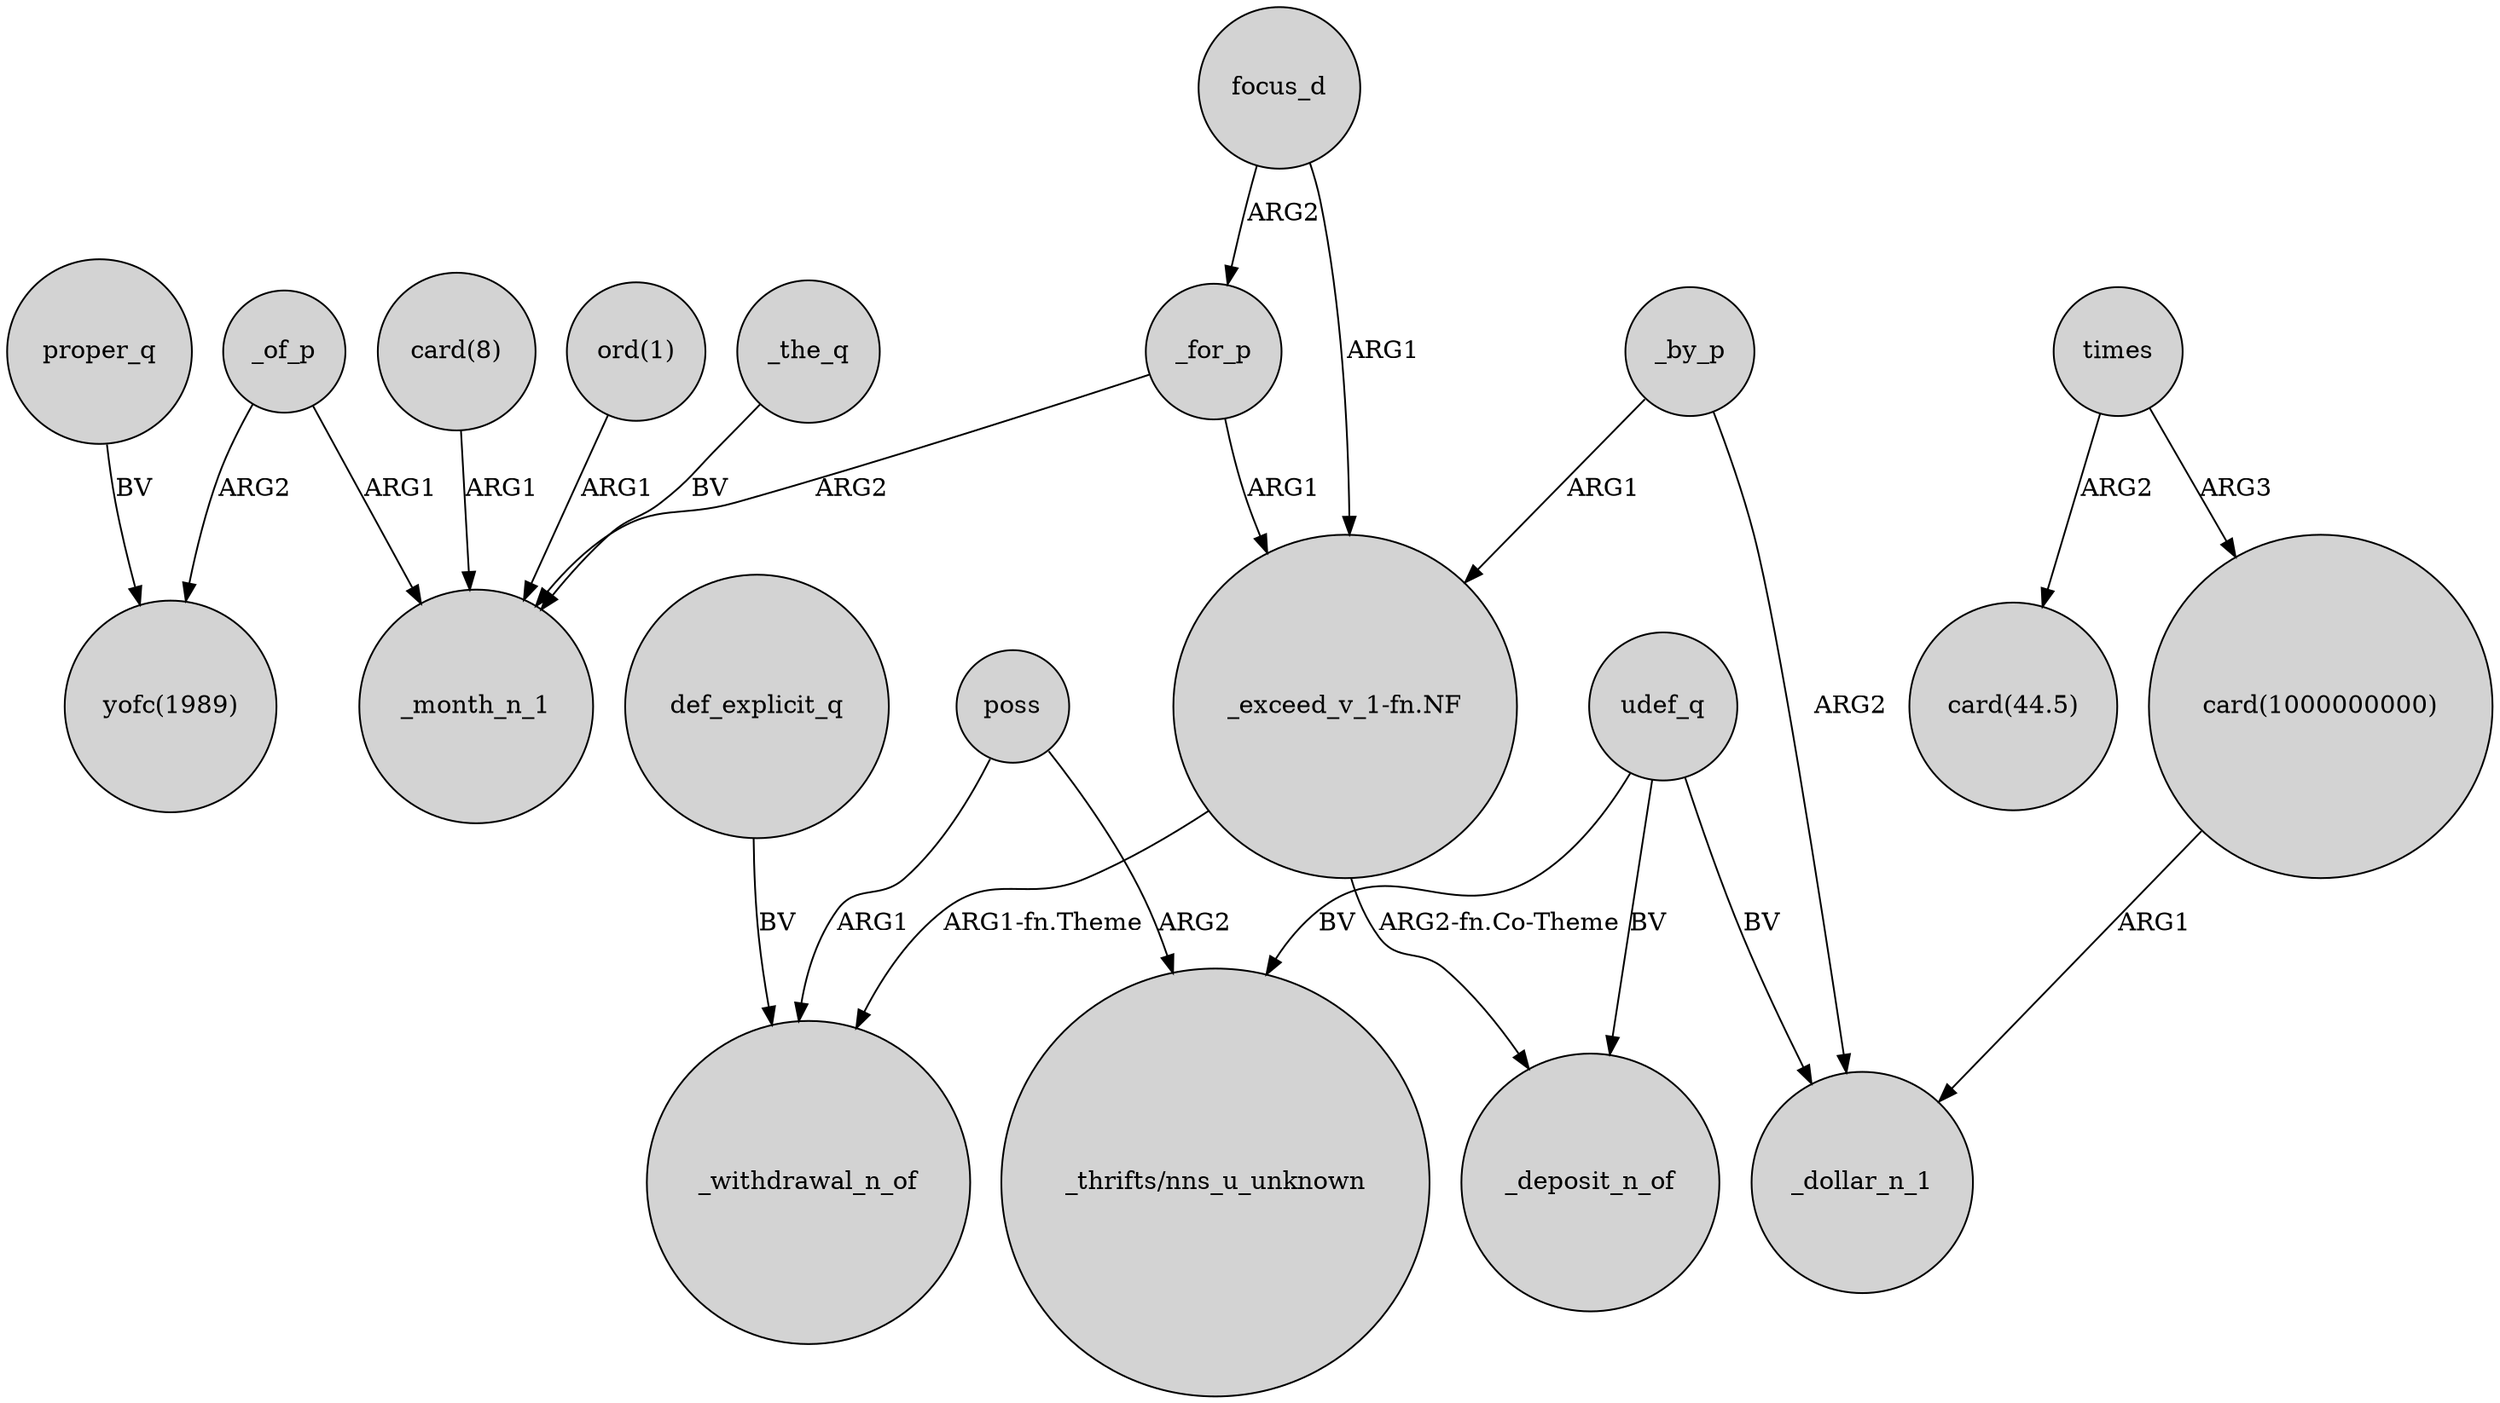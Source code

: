 digraph {
	node [shape=circle style=filled]
	_for_p -> _month_n_1 [label=ARG2]
	_by_p -> "_exceed_v_1-fn.NF" [label=ARG1]
	def_explicit_q -> _withdrawal_n_of [label=BV]
	"_exceed_v_1-fn.NF" -> _deposit_n_of [label="ARG2-fn.Co-Theme"]
	udef_q -> "_thrifts/nns_u_unknown" [label=BV]
	_for_p -> "_exceed_v_1-fn.NF" [label=ARG1]
	poss -> _withdrawal_n_of [label=ARG1]
	focus_d -> _for_p [label=ARG2]
	proper_q -> "yofc(1989)" [label=BV]
	"_exceed_v_1-fn.NF" -> _withdrawal_n_of [label="ARG1-fn.Theme"]
	times -> "card(1000000000)" [label=ARG3]
	udef_q -> _deposit_n_of [label=BV]
	_the_q -> _month_n_1 [label=BV]
	_by_p -> _dollar_n_1 [label=ARG2]
	"card(8)" -> _month_n_1 [label=ARG1]
	_of_p -> _month_n_1 [label=ARG1]
	poss -> "_thrifts/nns_u_unknown" [label=ARG2]
	focus_d -> "_exceed_v_1-fn.NF" [label=ARG1]
	udef_q -> _dollar_n_1 [label=BV]
	"ord(1)" -> _month_n_1 [label=ARG1]
	"card(1000000000)" -> _dollar_n_1 [label=ARG1]
	times -> "card(44.5)" [label=ARG2]
	_of_p -> "yofc(1989)" [label=ARG2]
}
